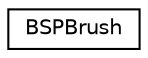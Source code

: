digraph "Graphical Class Hierarchy"
{
  edge [fontname="Helvetica",fontsize="10",labelfontname="Helvetica",labelfontsize="10"];
  node [fontname="Helvetica",fontsize="10",shape=record];
  rankdir="LR";
  Node1 [label="BSPBrush",height=0.2,width=0.4,color="black", fillcolor="white", style="filled",URL="$struct_b_s_p_brush.html"];
}
